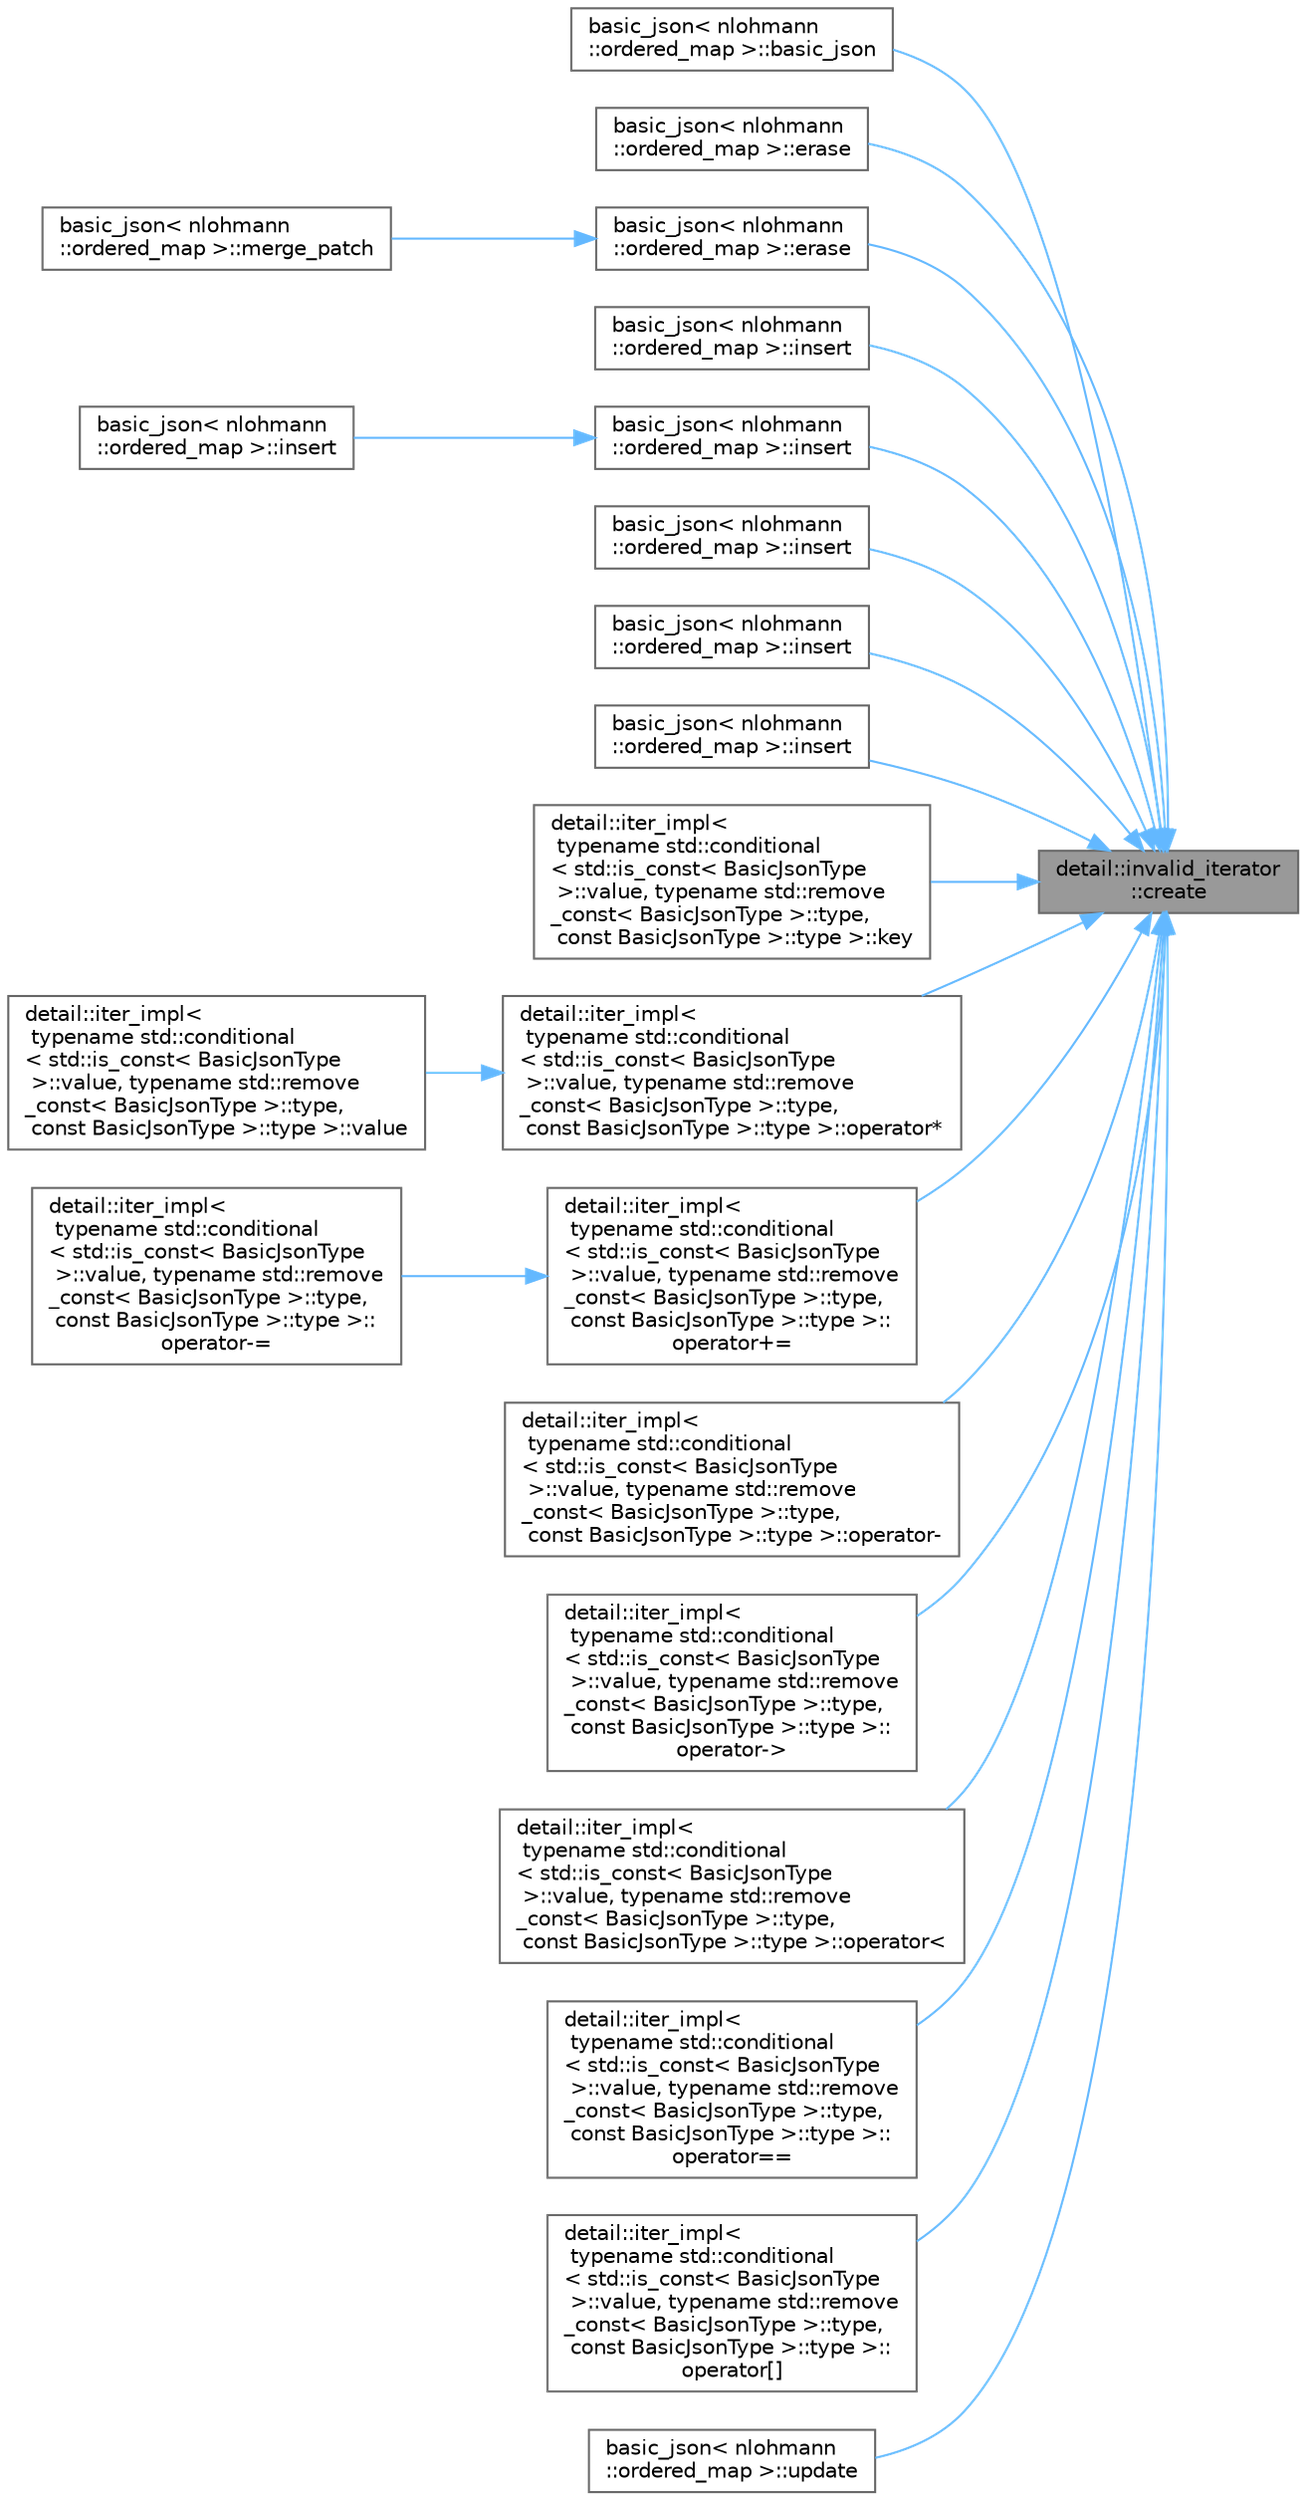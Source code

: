 digraph "detail::invalid_iterator::create"
{
 // INTERACTIVE_SVG=YES
 // LATEX_PDF_SIZE
  bgcolor="transparent";
  edge [fontname=Helvetica,fontsize=10,labelfontname=Helvetica,labelfontsize=10];
  node [fontname=Helvetica,fontsize=10,shape=box,height=0.2,width=0.4];
  rankdir="RL";
  Node1 [id="Node000001",label="detail::invalid_iterator\l::create",height=0.2,width=0.4,color="gray40", fillcolor="grey60", style="filled", fontcolor="black",tooltip=" "];
  Node1 -> Node2 [id="edge1_Node000001_Node000002",dir="back",color="steelblue1",style="solid",tooltip=" "];
  Node2 [id="Node000002",label="basic_json\< nlohmann\l::ordered_map \>::basic_json",height=0.2,width=0.4,color="grey40", fillcolor="white", style="filled",URL="$classbasic__json.html#af97b4fcd01509076c8a7b32ec1a10aec",tooltip=" "];
  Node1 -> Node3 [id="edge2_Node000001_Node000003",dir="back",color="steelblue1",style="solid",tooltip=" "];
  Node3 [id="Node000003",label="basic_json\< nlohmann\l::ordered_map \>::erase",height=0.2,width=0.4,color="grey40", fillcolor="white", style="filled",URL="$classbasic__json.html#a437b81c6e968a4192a22bc0de6c4df80",tooltip=" "];
  Node1 -> Node4 [id="edge3_Node000001_Node000004",dir="back",color="steelblue1",style="solid",tooltip=" "];
  Node4 [id="Node000004",label="basic_json\< nlohmann\l::ordered_map \>::erase",height=0.2,width=0.4,color="grey40", fillcolor="white", style="filled",URL="$classbasic__json.html#a7d0fef086b1b72372113db6ce7446189",tooltip=" "];
  Node4 -> Node5 [id="edge4_Node000004_Node000005",dir="back",color="steelblue1",style="solid",tooltip=" "];
  Node5 [id="Node000005",label="basic_json\< nlohmann\l::ordered_map \>::merge_patch",height=0.2,width=0.4,color="grey40", fillcolor="white", style="filled",URL="$classbasic__json.html#a8676ac2433fe299b8d420f00a0741395",tooltip=" "];
  Node1 -> Node6 [id="edge5_Node000001_Node000006",dir="back",color="steelblue1",style="solid",tooltip=" "];
  Node6 [id="Node000006",label="basic_json\< nlohmann\l::ordered_map \>::insert",height=0.2,width=0.4,color="grey40", fillcolor="white", style="filled",URL="$classbasic__json.html#aaf55c485c75ddd7bd5f9791e59d3aec7",tooltip=" "];
  Node1 -> Node7 [id="edge6_Node000001_Node000007",dir="back",color="steelblue1",style="solid",tooltip=" "];
  Node7 [id="Node000007",label="basic_json\< nlohmann\l::ordered_map \>::insert",height=0.2,width=0.4,color="grey40", fillcolor="white", style="filled",URL="$classbasic__json.html#a7f3817060c2bec896a99cb2c236b9c27",tooltip=" "];
  Node7 -> Node8 [id="edge7_Node000007_Node000008",dir="back",color="steelblue1",style="solid",tooltip=" "];
  Node8 [id="Node000008",label="basic_json\< nlohmann\l::ordered_map \>::insert",height=0.2,width=0.4,color="grey40", fillcolor="white", style="filled",URL="$classbasic__json.html#ae5da62116a40a0f86e87f11fdd54e9f0",tooltip=" "];
  Node1 -> Node9 [id="edge8_Node000001_Node000009",dir="back",color="steelblue1",style="solid",tooltip=" "];
  Node9 [id="Node000009",label="basic_json\< nlohmann\l::ordered_map \>::insert",height=0.2,width=0.4,color="grey40", fillcolor="white", style="filled",URL="$classbasic__json.html#a68e1707248a00a2608a304da5ae5c911",tooltip=" "];
  Node1 -> Node10 [id="edge9_Node000001_Node000010",dir="back",color="steelblue1",style="solid",tooltip=" "];
  Node10 [id="Node000010",label="basic_json\< nlohmann\l::ordered_map \>::insert",height=0.2,width=0.4,color="grey40", fillcolor="white", style="filled",URL="$classbasic__json.html#abdfee6a3db80431a24c68bfaf038c47d",tooltip=" "];
  Node1 -> Node11 [id="edge10_Node000001_Node000011",dir="back",color="steelblue1",style="solid",tooltip=" "];
  Node11 [id="Node000011",label="basic_json\< nlohmann\l::ordered_map \>::insert",height=0.2,width=0.4,color="grey40", fillcolor="white", style="filled",URL="$classbasic__json.html#a47b623200562da188886a385c716d101",tooltip=" "];
  Node1 -> Node12 [id="edge11_Node000001_Node000012",dir="back",color="steelblue1",style="solid",tooltip=" "];
  Node12 [id="Node000012",label="detail::iter_impl\<\l typename std::conditional\l\< std::is_const\< BasicJsonType\l \>::value, typename std::remove\l_const\< BasicJsonType \>::type,\l const BasicJsonType \>::type \>::key",height=0.2,width=0.4,color="grey40", fillcolor="white", style="filled",URL="$classdetail_1_1iter__impl.html#a4064b295014b32f3cabd86f94264fc74",tooltip=" "];
  Node1 -> Node13 [id="edge12_Node000001_Node000013",dir="back",color="steelblue1",style="solid",tooltip=" "];
  Node13 [id="Node000013",label="detail::iter_impl\<\l typename std::conditional\l\< std::is_const\< BasicJsonType\l \>::value, typename std::remove\l_const\< BasicJsonType \>::type,\l const BasicJsonType \>::type \>::operator*",height=0.2,width=0.4,color="grey40", fillcolor="white", style="filled",URL="$classdetail_1_1iter__impl.html#abbef7d5bdb2c45980a34e907610c32b2",tooltip=" "];
  Node13 -> Node14 [id="edge13_Node000013_Node000014",dir="back",color="steelblue1",style="solid",tooltip=" "];
  Node14 [id="Node000014",label="detail::iter_impl\<\l typename std::conditional\l\< std::is_const\< BasicJsonType\l \>::value, typename std::remove\l_const\< BasicJsonType \>::type,\l const BasicJsonType \>::type \>::value",height=0.2,width=0.4,color="grey40", fillcolor="white", style="filled",URL="$classdetail_1_1iter__impl.html#a96557c87bc9b3adf6aa0b1a6b6209525",tooltip=" "];
  Node1 -> Node15 [id="edge14_Node000001_Node000015",dir="back",color="steelblue1",style="solid",tooltip=" "];
  Node15 [id="Node000015",label="detail::iter_impl\<\l typename std::conditional\l\< std::is_const\< BasicJsonType\l \>::value, typename std::remove\l_const\< BasicJsonType \>::type,\l const BasicJsonType \>::type \>::\loperator+=",height=0.2,width=0.4,color="grey40", fillcolor="white", style="filled",URL="$classdetail_1_1iter__impl.html#a5e2dd333526ae85044fe78f65aac9b52",tooltip=" "];
  Node15 -> Node16 [id="edge15_Node000015_Node000016",dir="back",color="steelblue1",style="solid",tooltip=" "];
  Node16 [id="Node000016",label="detail::iter_impl\<\l typename std::conditional\l\< std::is_const\< BasicJsonType\l \>::value, typename std::remove\l_const\< BasicJsonType \>::type,\l const BasicJsonType \>::type \>::\loperator-=",height=0.2,width=0.4,color="grey40", fillcolor="white", style="filled",URL="$classdetail_1_1iter__impl.html#a3b48ed5856ca2011e8463d868fda3d0b",tooltip=" "];
  Node1 -> Node17 [id="edge16_Node000001_Node000017",dir="back",color="steelblue1",style="solid",tooltip=" "];
  Node17 [id="Node000017",label="detail::iter_impl\<\l typename std::conditional\l\< std::is_const\< BasicJsonType\l \>::value, typename std::remove\l_const\< BasicJsonType \>::type,\l const BasicJsonType \>::type \>::operator-",height=0.2,width=0.4,color="grey40", fillcolor="white", style="filled",URL="$classdetail_1_1iter__impl.html#a848837b8db99998c90d7bd71492d0dee",tooltip=" "];
  Node1 -> Node18 [id="edge17_Node000001_Node000018",dir="back",color="steelblue1",style="solid",tooltip=" "];
  Node18 [id="Node000018",label="detail::iter_impl\<\l typename std::conditional\l\< std::is_const\< BasicJsonType\l \>::value, typename std::remove\l_const\< BasicJsonType \>::type,\l const BasicJsonType \>::type \>::\loperator-\>",height=0.2,width=0.4,color="grey40", fillcolor="white", style="filled",URL="$classdetail_1_1iter__impl.html#a72314a87e67ba523f1be2f014f4eab56",tooltip=" "];
  Node1 -> Node19 [id="edge18_Node000001_Node000019",dir="back",color="steelblue1",style="solid",tooltip=" "];
  Node19 [id="Node000019",label="detail::iter_impl\<\l typename std::conditional\l\< std::is_const\< BasicJsonType\l \>::value, typename std::remove\l_const\< BasicJsonType \>::type,\l const BasicJsonType \>::type \>::operator\<",height=0.2,width=0.4,color="grey40", fillcolor="white", style="filled",URL="$classdetail_1_1iter__impl.html#a339df296df7f5d014d5c7cedf40497da",tooltip=" "];
  Node1 -> Node20 [id="edge19_Node000001_Node000020",dir="back",color="steelblue1",style="solid",tooltip=" "];
  Node20 [id="Node000020",label="detail::iter_impl\<\l typename std::conditional\l\< std::is_const\< BasicJsonType\l \>::value, typename std::remove\l_const\< BasicJsonType \>::type,\l const BasicJsonType \>::type \>::\loperator==",height=0.2,width=0.4,color="grey40", fillcolor="white", style="filled",URL="$classdetail_1_1iter__impl.html#a57b4e1eee4a3cdb3c0683cf64979da8d",tooltip=" "];
  Node1 -> Node21 [id="edge20_Node000001_Node000021",dir="back",color="steelblue1",style="solid",tooltip=" "];
  Node21 [id="Node000021",label="detail::iter_impl\<\l typename std::conditional\l\< std::is_const\< BasicJsonType\l \>::value, typename std::remove\l_const\< BasicJsonType \>::type,\l const BasicJsonType \>::type \>::\loperator[]",height=0.2,width=0.4,color="grey40", fillcolor="white", style="filled",URL="$classdetail_1_1iter__impl.html#a5e557e30103e2af36cd8173c88eb586c",tooltip=" "];
  Node1 -> Node22 [id="edge21_Node000001_Node000022",dir="back",color="steelblue1",style="solid",tooltip=" "];
  Node22 [id="Node000022",label="basic_json\< nlohmann\l::ordered_map \>::update",height=0.2,width=0.4,color="grey40", fillcolor="white", style="filled",URL="$classbasic__json.html#a4ea2b8cef5e4aba5b92d14e6ebe25936",tooltip=" "];
}
